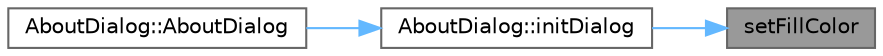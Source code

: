 digraph "setFillColor"
{
 // LATEX_PDF_SIZE
  bgcolor="transparent";
  edge [fontname=Helvetica,fontsize=10,labelfontname=Helvetica,labelfontsize=10];
  node [fontname=Helvetica,fontsize=10,shape=box,height=0.2,width=0.4];
  rankdir="RL";
  Node1 [id="Node000001",label="setFillColor",height=0.2,width=0.4,color="gray40", fillcolor="grey60", style="filled", fontcolor="black",tooltip="设置涟漪填充颜色"];
  Node1 -> Node2 [id="edge1_Node000001_Node000002",dir="back",color="steelblue1",style="solid",tooltip=" "];
  Node2 [id="Node000002",label="AboutDialog::initDialog",height=0.2,width=0.4,color="grey40", fillcolor="white", style="filled",URL="$class_about_dialog.html#a589417f264bff3ae9919ac50f8f360a3",tooltip="初始化对话框布局"];
  Node2 -> Node3 [id="edge2_Node000002_Node000003",dir="back",color="steelblue1",style="solid",tooltip=" "];
  Node3 [id="Node000003",label="AboutDialog::AboutDialog",height=0.2,width=0.4,color="grey40", fillcolor="white", style="filled",URL="$class_about_dialog.html#a1a9553ce8ca226111b5822aa27d3a772",tooltip="构造函数，初始化关于对话框"];
}
